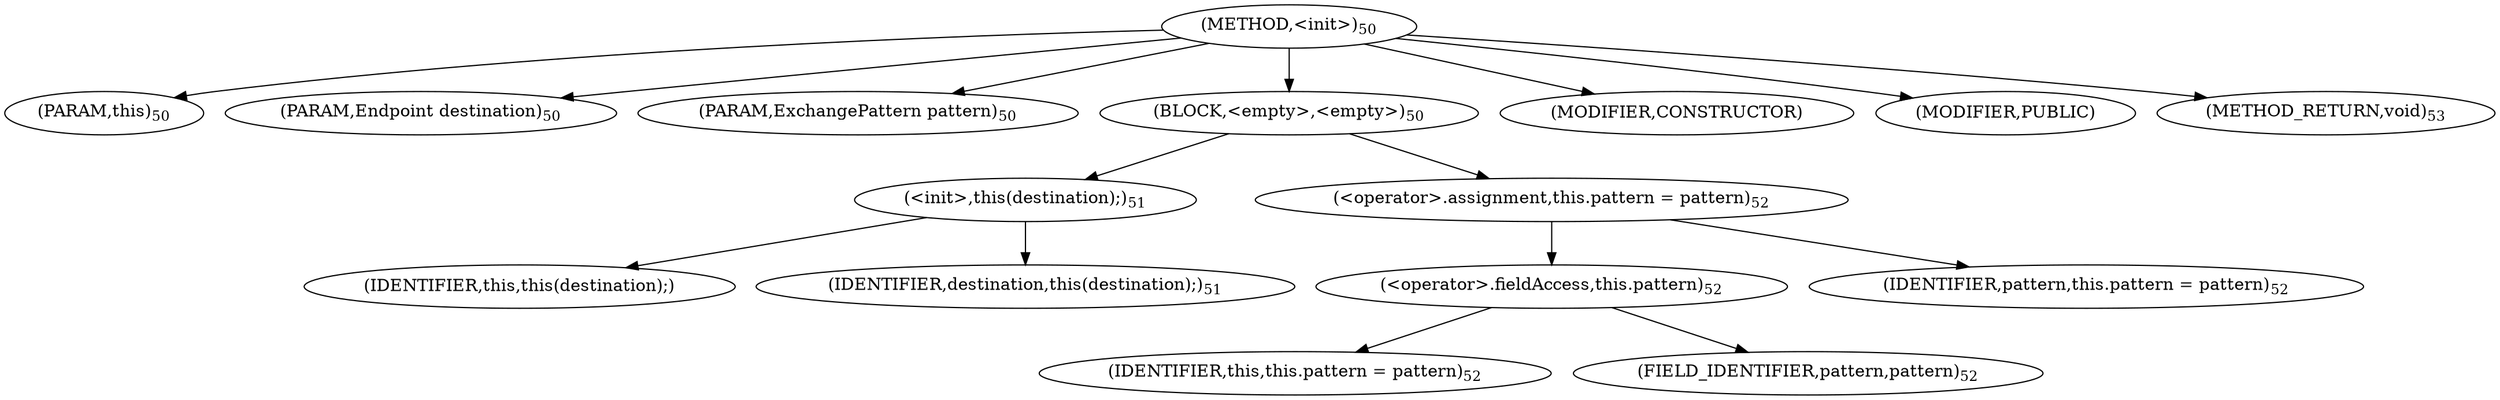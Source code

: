 digraph "&lt;init&gt;" {  
"62" [label = <(METHOD,&lt;init&gt;)<SUB>50</SUB>> ]
"6" [label = <(PARAM,this)<SUB>50</SUB>> ]
"63" [label = <(PARAM,Endpoint destination)<SUB>50</SUB>> ]
"64" [label = <(PARAM,ExchangePattern pattern)<SUB>50</SUB>> ]
"65" [label = <(BLOCK,&lt;empty&gt;,&lt;empty&gt;)<SUB>50</SUB>> ]
"66" [label = <(&lt;init&gt;,this(destination);)<SUB>51</SUB>> ]
"5" [label = <(IDENTIFIER,this,this(destination);)> ]
"67" [label = <(IDENTIFIER,destination,this(destination);)<SUB>51</SUB>> ]
"68" [label = <(&lt;operator&gt;.assignment,this.pattern = pattern)<SUB>52</SUB>> ]
"69" [label = <(&lt;operator&gt;.fieldAccess,this.pattern)<SUB>52</SUB>> ]
"7" [label = <(IDENTIFIER,this,this.pattern = pattern)<SUB>52</SUB>> ]
"70" [label = <(FIELD_IDENTIFIER,pattern,pattern)<SUB>52</SUB>> ]
"71" [label = <(IDENTIFIER,pattern,this.pattern = pattern)<SUB>52</SUB>> ]
"72" [label = <(MODIFIER,CONSTRUCTOR)> ]
"73" [label = <(MODIFIER,PUBLIC)> ]
"74" [label = <(METHOD_RETURN,void)<SUB>53</SUB>> ]
  "62" -> "6" 
  "62" -> "63" 
  "62" -> "64" 
  "62" -> "65" 
  "62" -> "72" 
  "62" -> "73" 
  "62" -> "74" 
  "65" -> "66" 
  "65" -> "68" 
  "66" -> "5" 
  "66" -> "67" 
  "68" -> "69" 
  "68" -> "71" 
  "69" -> "7" 
  "69" -> "70" 
}
